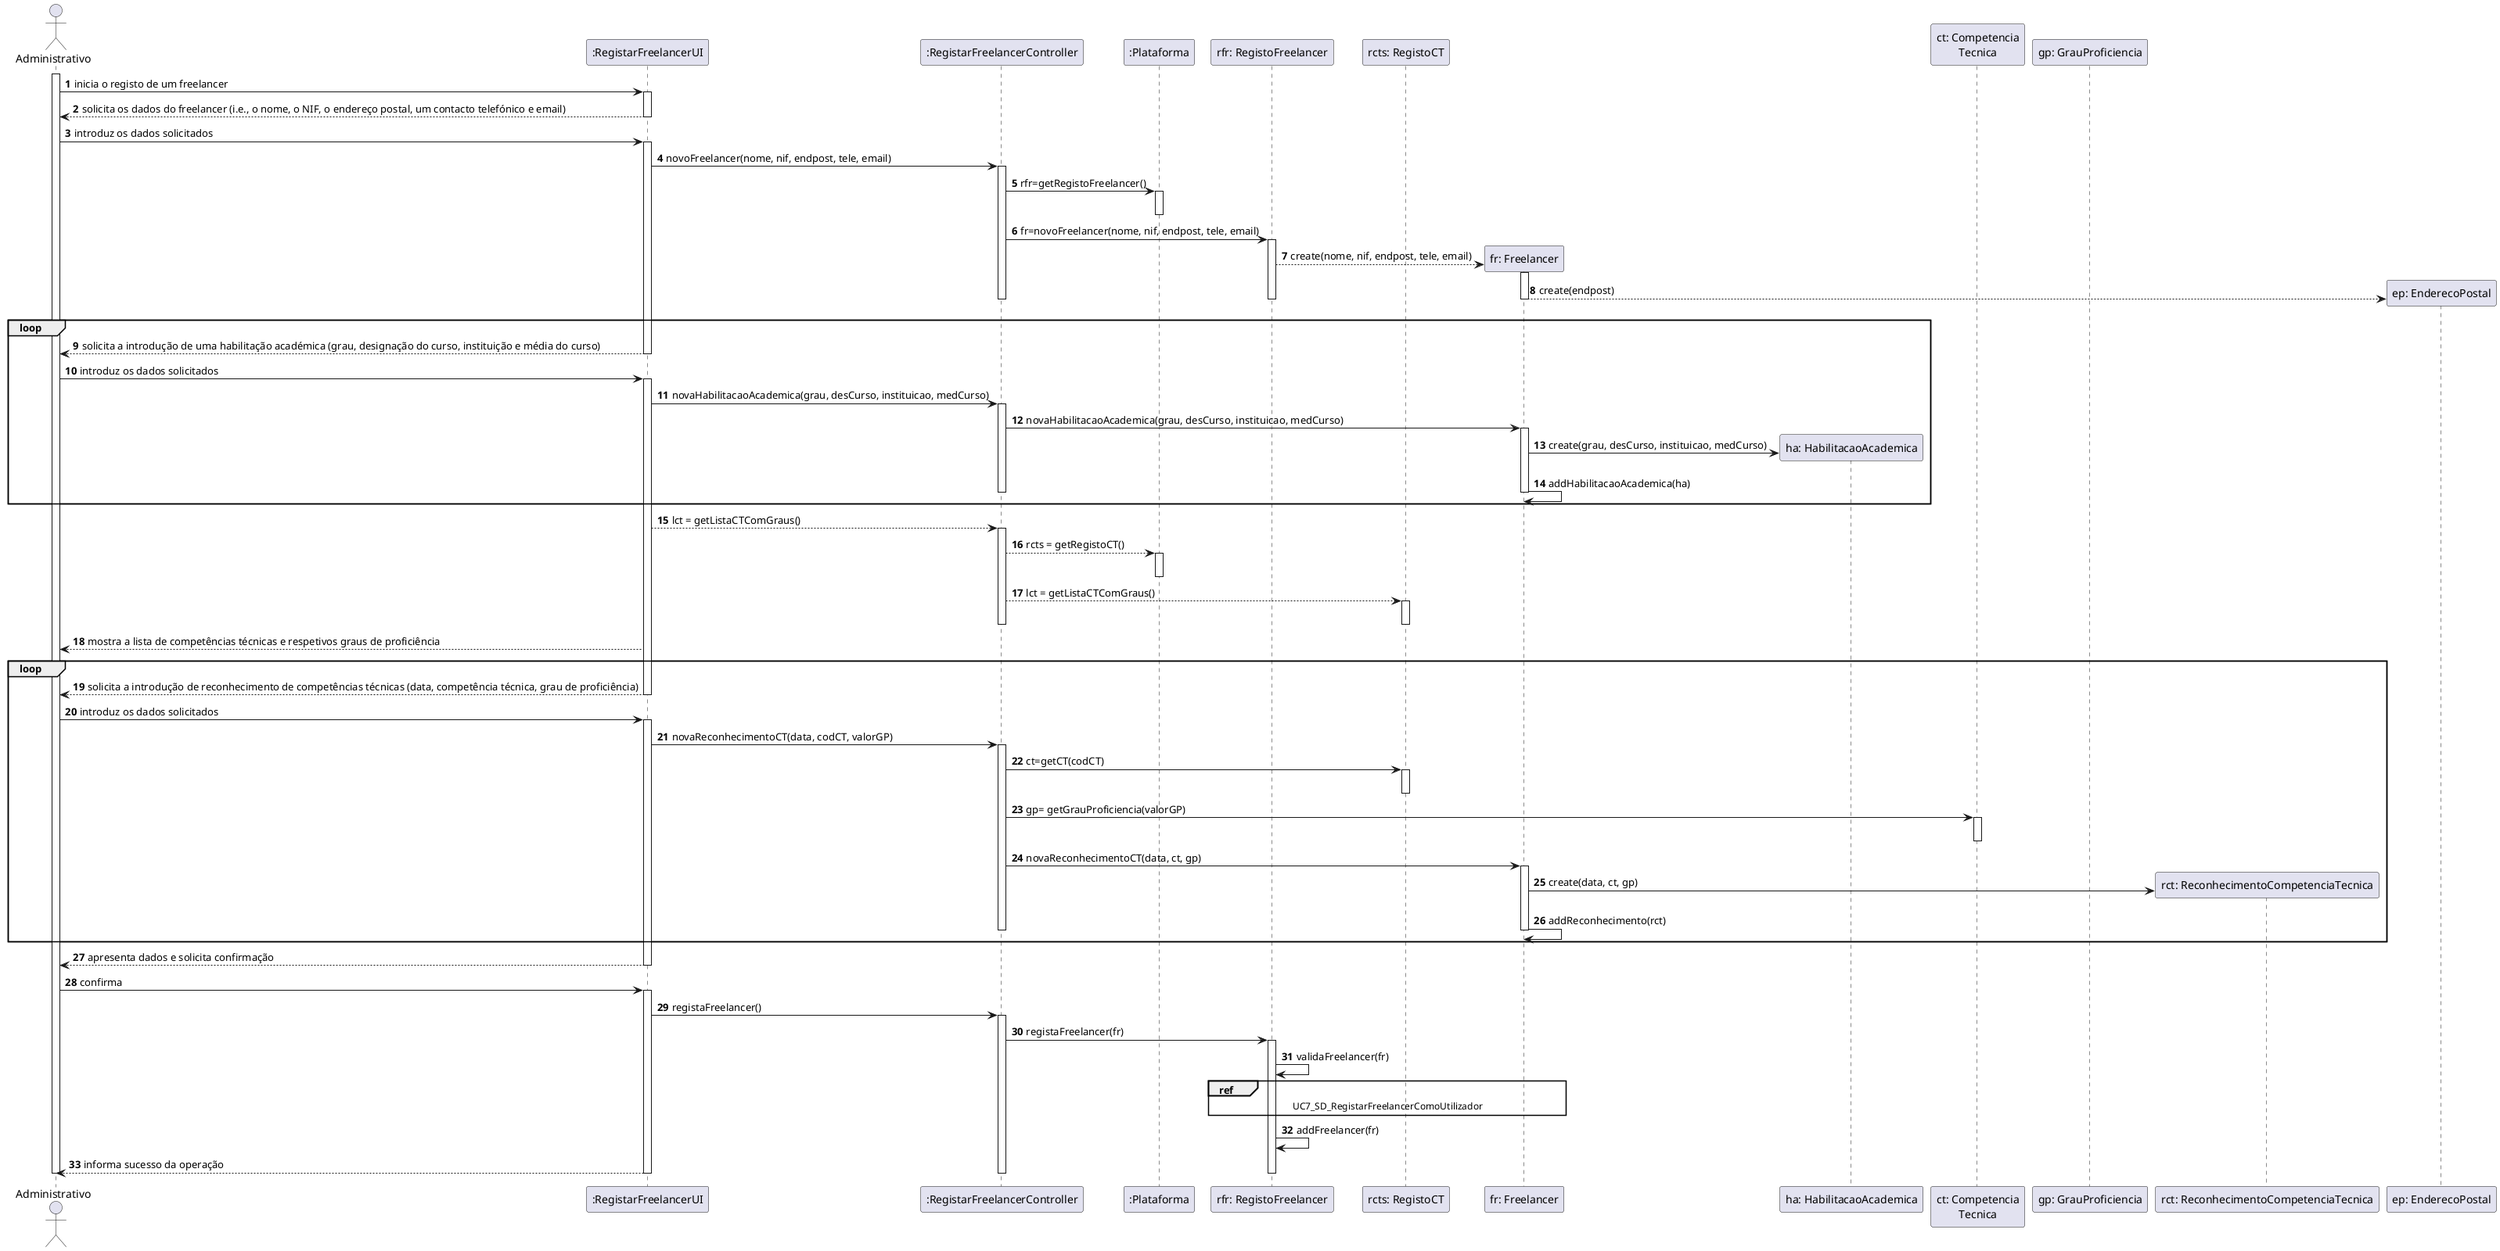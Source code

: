 @startuml
autonumber
'hide footbox
actor "Administrativo" as ADM

participant ":RegistarFreelancerUI" as UI
participant ":RegistarFreelancerController" as CTRL
participant ":Plataforma" as PLAT
participant "rfr: RegistoFreelancer" as RF
participant "rcts: RegistoCT" as RegistoCT
participant "fr: Freelancer" as FR
participant "ha: HabilitacaoAcademica" as HA
participant "ct: Competencia\nTecnica" as CT
participant "gp: GrauProficiencia" as GP
participant "rct: ReconhecimentoCompetenciaTecnica" as RCT
participant "ep: EnderecoPostal" as EP


activate ADM

ADM -> UI : inicia o registo de um freelancer
activate UI
UI --> ADM : solicita os dados do freelancer (i.e., o nome, o NIF, o endereço postal, um contacto telefónico e email)
deactivate UI

ADM -> UI : introduz os dados solicitados
activate UI
UI -> CTRL : novoFreelancer(nome, nif, endpost, tele, email)
activate CTRL
CTRL -> PLAT : rfr=getRegistoFreelancer()
activate PLAT
deactivate PLAT
CTRL -> RF : fr=novoFreelancer(nome, nif, endpost, tele, email)
activate RF
RF --> FR** : create(nome, nif, endpost, tele, email)
activate FR
FR --> EP** : create(endpost)
deactivate FR
deactivate RF
deactivate CTRL

loop
UI --> ADM : solicita a introdução de uma habilitação académica (grau, designação do curso, instituição e média do curso)
deactivate UI
ADM -> UI : introduz os dados solicitados
activate UI
UI -> CTRL : novaHabilitacaoAcademica(grau, desCurso, instituicao, medCurso)
activate CTRL
CTRL -> FR : novaHabilitacaoAcademica(grau, desCurso, instituicao, medCurso)

activate FR
FR -> HA** : create(grau, desCurso, instituicao, medCurso)
FR -> FR : addHabilitacaoAcademica(ha)
deactivate FR
deactivate CTRL
end loop

UI --> CTRL : lct = getListaCTComGraus()
activate CTRL
CTRL --> PLAT : rcts = getRegistoCT()
activate PLAT
deactivate PLAT

CTRL --> RegistoCT : lct = getListaCTComGraus()
activate RegistoCT
deactivate RegistoCT
deactivate CTRL

UI --> ADM : mostra a lista de competências técnicas e respetivos graus de proficiência

loop
UI --> ADM : solicita a introdução de reconhecimento de competências técnicas (data, competência técnica, grau de proficiência)
deactivate UI
ADM -> UI : introduz os dados solicitados
activate UI
UI -> CTRL : novaReconhecimentoCT(data, codCT, valorGP)
activate CTRL
CTRL -> RegistoCT : ct=getCT(codCT)
activate RegistoCT
deactivate RegistoCT

CTRL -> CT : gp= getGrauProficiencia(valorGP)
activate CT
deactivate CT

CTRL -> FR : novaReconhecimentoCT(data, ct, gp)
activate FR
FR -> RCT** : create(data, ct, gp)
FR -> FR : addReconhecimento(rct)
deactivate FR

deactivate CTRL
end loop

UI --> ADM : apresenta dados e solicita confirmação
deactivate UI

ADM -> UI : confirma
activate UI
UI -> CTRL : registaFreelancer()
activate CTRL
CTRL -> RF : registaFreelancer(fr)
activate RF
RF -> RF : validaFreelancer(fr)
ref over RF, FR : UC7_SD_RegistarFreelancerComoUtilizador
RF -> RF : addFreelancer(fr)
UI --> ADM : informa sucesso da operação
deactivate RF
deactivate CTRL
deactivate UI

deactivate ADM

@enduml


